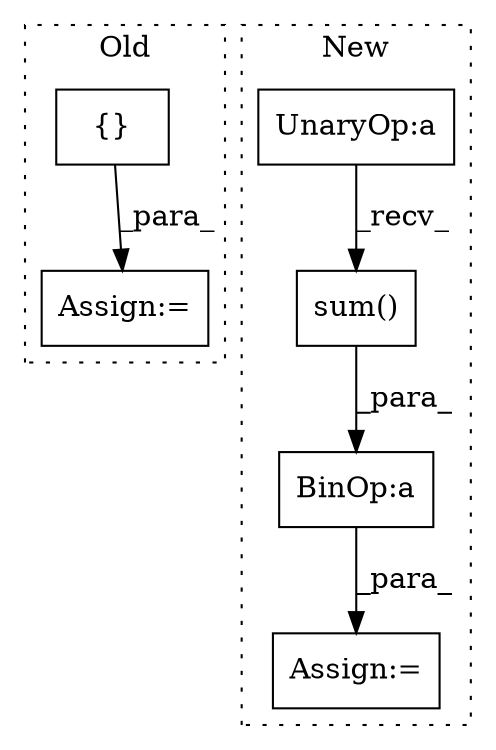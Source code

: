 digraph G {
subgraph cluster0 {
1 [label="{}" a="59" s="10792,10792" l="2,1" shape="box"];
4 [label="Assign:=" a="68" s="11311" l="3" shape="box"];
label = "Old";
style="dotted";
}
subgraph cluster1 {
2 [label="sum()" a="75" s="11539" l="46" shape="box"];
3 [label="Assign:=" a="68" s="11518" l="3" shape="box"];
5 [label="UnaryOp:a" a="61" s="11261" l="31" shape="box"];
6 [label="BinOp:a" a="82" s="11585" l="3" shape="box"];
label = "New";
style="dotted";
}
1 -> 4 [label="_para_"];
2 -> 6 [label="_para_"];
5 -> 2 [label="_recv_"];
6 -> 3 [label="_para_"];
}